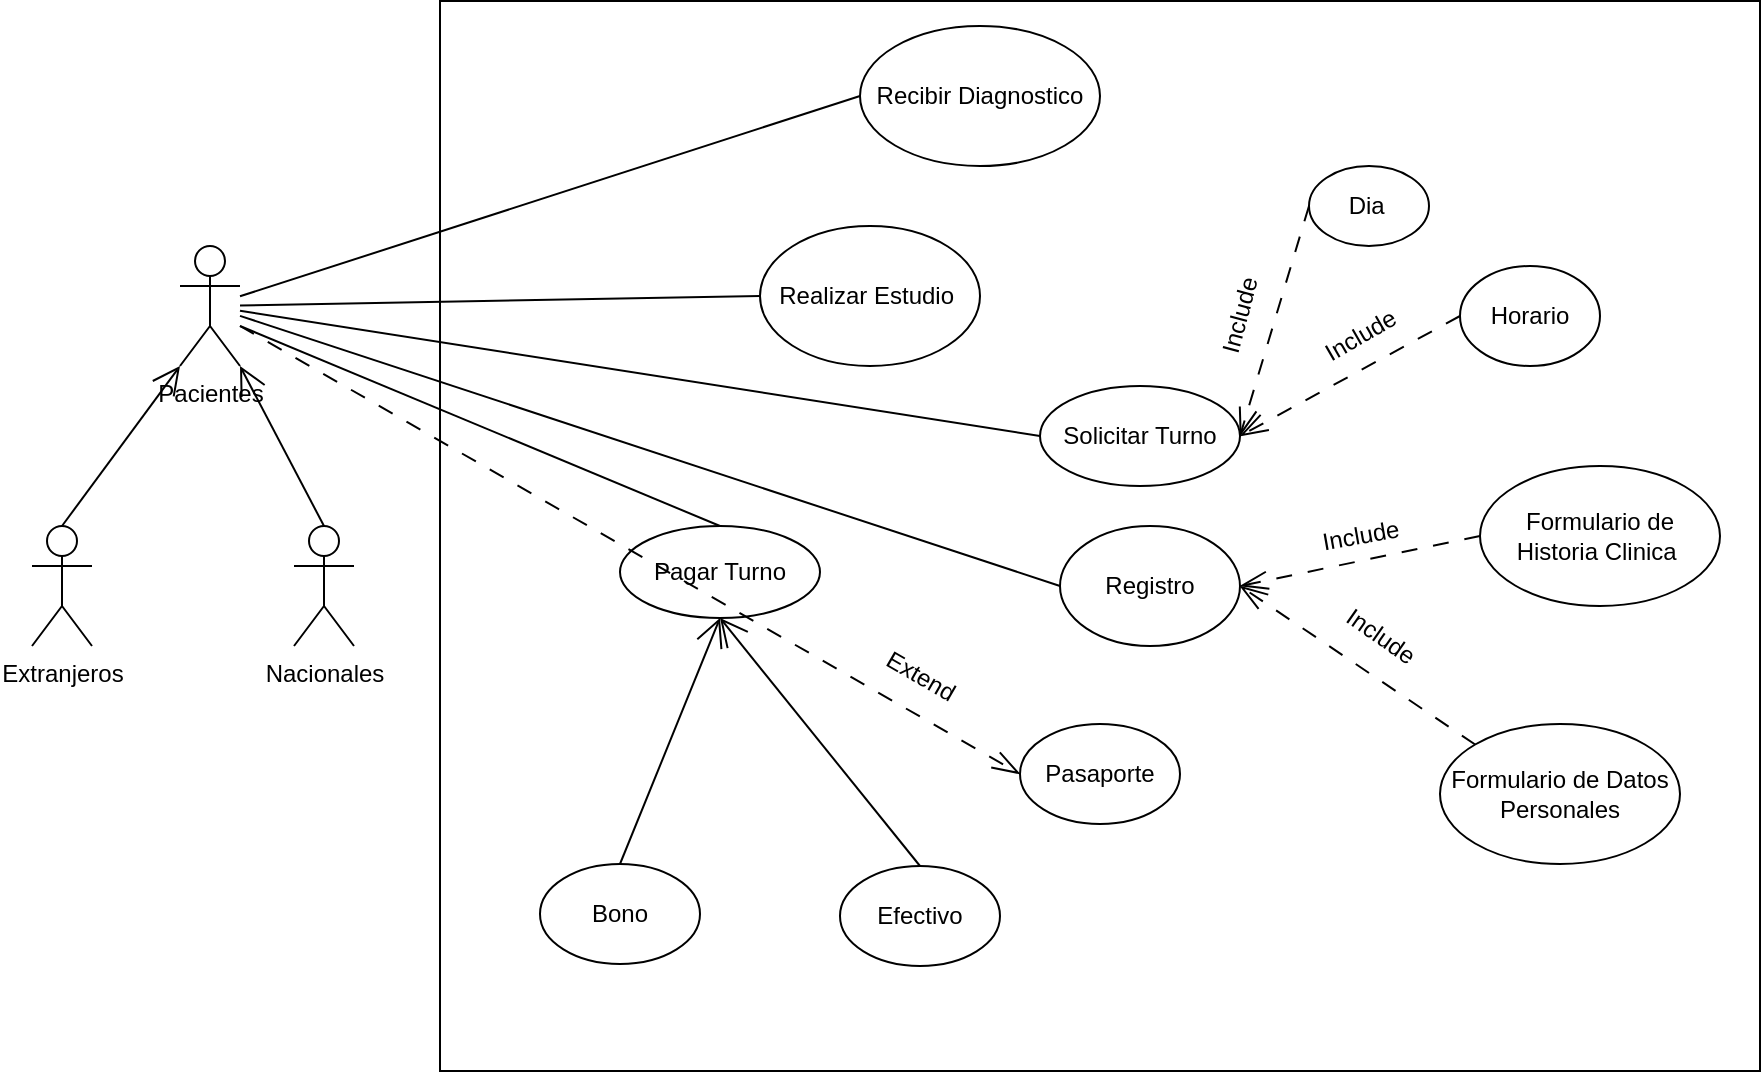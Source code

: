 <mxfile version="22.1.2" type="device">
  <diagram name="Página-1" id="qtKW7JF8KtFmzrl0d0Nw">
    <mxGraphModel dx="366" dy="276" grid="1" gridSize="10" guides="1" tooltips="1" connect="1" arrows="1" fold="1" page="1" pageScale="1" pageWidth="1169" pageHeight="827" math="0" shadow="0">
      <root>
        <mxCell id="0" />
        <mxCell id="1" parent="0" />
        <mxCell id="U9h7stLpUfRjREaRsT8t-45" value="" style="html=1;whiteSpace=wrap;fillColor=none;movable=0;resizable=0;rotatable=0;deletable=0;editable=0;locked=1;connectable=0;" parent="1" vertex="1">
          <mxGeometry x="240" y="17.5" width="660" height="535" as="geometry" />
        </mxCell>
        <mxCell id="U9h7stLpUfRjREaRsT8t-2" value="Pacientes" style="shape=umlActor;verticalLabelPosition=bottom;verticalAlign=top;html=1;" parent="1" vertex="1">
          <mxGeometry x="110" y="140" width="30" height="60" as="geometry" />
        </mxCell>
        <mxCell id="U9h7stLpUfRjREaRsT8t-3" value="Extranjeros" style="shape=umlActor;verticalLabelPosition=bottom;verticalAlign=top;html=1;" parent="1" vertex="1">
          <mxGeometry x="36" y="280" width="30" height="60" as="geometry" />
        </mxCell>
        <mxCell id="U9h7stLpUfRjREaRsT8t-5" value="Nacionales" style="shape=umlActor;verticalLabelPosition=bottom;verticalAlign=top;html=1;" parent="1" vertex="1">
          <mxGeometry x="167" y="280" width="30" height="60" as="geometry" />
        </mxCell>
        <mxCell id="U9h7stLpUfRjREaRsT8t-15" value="" style="endArrow=none;endFill=0;endSize=12;html=1;rounded=0;entryX=0.5;entryY=0;entryDx=0;entryDy=0;" parent="1" target="U9h7stLpUfRjREaRsT8t-20" edge="1">
          <mxGeometry width="160" relative="1" as="geometry">
            <mxPoint x="140" y="180" as="sourcePoint" />
            <mxPoint x="120" y="400" as="targetPoint" />
            <Array as="points" />
          </mxGeometry>
        </mxCell>
        <mxCell id="U9h7stLpUfRjREaRsT8t-17" value="" style="endArrow=open;endFill=1;endSize=12;html=1;rounded=0;entryX=1;entryY=1;entryDx=0;entryDy=0;entryPerimeter=0;exitX=0.5;exitY=0;exitDx=0;exitDy=0;exitPerimeter=0;" parent="1" source="U9h7stLpUfRjREaRsT8t-5" target="U9h7stLpUfRjREaRsT8t-2" edge="1">
          <mxGeometry width="160" relative="1" as="geometry">
            <mxPoint x="180" y="270" as="sourcePoint" />
            <mxPoint x="150" y="210" as="targetPoint" />
            <Array as="points" />
          </mxGeometry>
        </mxCell>
        <mxCell id="U9h7stLpUfRjREaRsT8t-19" value="" style="endArrow=open;endFill=1;endSize=12;html=1;rounded=0;exitX=0.5;exitY=0;exitDx=0;exitDy=0;exitPerimeter=0;" parent="1" source="U9h7stLpUfRjREaRsT8t-3" edge="1">
          <mxGeometry width="160" relative="1" as="geometry">
            <mxPoint x="52" y="270" as="sourcePoint" />
            <mxPoint x="110" y="200" as="targetPoint" />
            <Array as="points" />
          </mxGeometry>
        </mxCell>
        <mxCell id="U9h7stLpUfRjREaRsT8t-20" value="Pagar Turno" style="ellipse;whiteSpace=wrap;html=1;" parent="1" vertex="1">
          <mxGeometry x="330" y="280" width="100" height="46" as="geometry" />
        </mxCell>
        <mxCell id="U9h7stLpUfRjREaRsT8t-21" value="Efectivo" style="ellipse;whiteSpace=wrap;html=1;" parent="1" vertex="1">
          <mxGeometry x="440" y="450" width="80" height="50" as="geometry" />
        </mxCell>
        <mxCell id="U9h7stLpUfRjREaRsT8t-22" value="Bono" style="ellipse;whiteSpace=wrap;html=1;" parent="1" vertex="1">
          <mxGeometry x="290" y="449" width="80" height="50" as="geometry" />
        </mxCell>
        <mxCell id="U9h7stLpUfRjREaRsT8t-23" value="" style="endArrow=open;endFill=1;endSize=12;html=1;rounded=0;exitX=0.5;exitY=0;exitDx=0;exitDy=0;entryX=0.5;entryY=1;entryDx=0;entryDy=0;strokeColor=default;" parent="1" source="U9h7stLpUfRjREaRsT8t-21" target="U9h7stLpUfRjREaRsT8t-20" edge="1">
          <mxGeometry width="160" relative="1" as="geometry">
            <mxPoint x="320" y="454" as="sourcePoint" />
            <mxPoint x="480" y="454" as="targetPoint" />
          </mxGeometry>
        </mxCell>
        <mxCell id="U9h7stLpUfRjREaRsT8t-24" value="" style="endArrow=open;endFill=1;endSize=12;html=1;rounded=0;exitX=0.5;exitY=0;exitDx=0;exitDy=0;entryX=0.5;entryY=1;entryDx=0;entryDy=0;strokeColor=default;" parent="1" source="U9h7stLpUfRjREaRsT8t-22" target="U9h7stLpUfRjREaRsT8t-20" edge="1">
          <mxGeometry width="160" relative="1" as="geometry">
            <mxPoint x="50" y="614" as="sourcePoint" />
            <mxPoint x="115" y="564" as="targetPoint" />
          </mxGeometry>
        </mxCell>
        <mxCell id="U9h7stLpUfRjREaRsT8t-25" value="Registro" style="ellipse;whiteSpace=wrap;html=1;" parent="1" vertex="1">
          <mxGeometry x="550" y="280" width="90" height="60" as="geometry" />
        </mxCell>
        <mxCell id="U9h7stLpUfRjREaRsT8t-26" value="Formulario de Datos Personales" style="ellipse;whiteSpace=wrap;html=1;" parent="1" vertex="1">
          <mxGeometry x="740" y="379" width="120" height="70" as="geometry" />
        </mxCell>
        <mxCell id="U9h7stLpUfRjREaRsT8t-27" value="Formulario de Historia Clinica&amp;nbsp;" style="ellipse;whiteSpace=wrap;html=1;" parent="1" vertex="1">
          <mxGeometry x="760" y="250" width="120" height="70" as="geometry" />
        </mxCell>
        <mxCell id="U9h7stLpUfRjREaRsT8t-28" value="Pasaporte" style="ellipse;whiteSpace=wrap;html=1;" parent="1" vertex="1">
          <mxGeometry x="530" y="379" width="80" height="50" as="geometry" />
        </mxCell>
        <mxCell id="U9h7stLpUfRjREaRsT8t-29" value="Solicitar Turno" style="ellipse;whiteSpace=wrap;html=1;" parent="1" vertex="1">
          <mxGeometry x="540" y="210" width="100" height="50" as="geometry" />
        </mxCell>
        <mxCell id="U9h7stLpUfRjREaRsT8t-30" value="Dia&amp;nbsp;" style="ellipse;whiteSpace=wrap;html=1;" parent="1" vertex="1">
          <mxGeometry x="674.5" y="100" width="60" height="40" as="geometry" />
        </mxCell>
        <mxCell id="U9h7stLpUfRjREaRsT8t-31" value="Horario" style="ellipse;whiteSpace=wrap;html=1;" parent="1" vertex="1">
          <mxGeometry x="750" y="150" width="70" height="50" as="geometry" />
        </mxCell>
        <mxCell id="U9h7stLpUfRjREaRsT8t-32" value="Realizar&amp;nbsp;Estudio&amp;nbsp;" style="ellipse;whiteSpace=wrap;html=1;" parent="1" vertex="1">
          <mxGeometry x="400" y="130" width="110" height="70" as="geometry" />
        </mxCell>
        <mxCell id="U9h7stLpUfRjREaRsT8t-33" value="Recibir Diagnostico" style="ellipse;whiteSpace=wrap;html=1;" parent="1" vertex="1">
          <mxGeometry x="450" y="30" width="120" height="70" as="geometry" />
        </mxCell>
        <mxCell id="U9h7stLpUfRjREaRsT8t-34" value="" style="endArrow=none;endFill=0;endSize=12;html=1;rounded=0;entryX=0;entryY=0.5;entryDx=0;entryDy=0;" parent="1" source="U9h7stLpUfRjREaRsT8t-2" target="U9h7stLpUfRjREaRsT8t-29" edge="1">
          <mxGeometry width="160" relative="1" as="geometry">
            <mxPoint x="340" y="260" as="sourcePoint" />
            <mxPoint x="500" y="260" as="targetPoint" />
          </mxGeometry>
        </mxCell>
        <mxCell id="U9h7stLpUfRjREaRsT8t-35" value="" style="endArrow=openThin;endFill=0;endSize=12;html=1;rounded=0;exitX=0;exitY=0.5;exitDx=0;exitDy=0;entryX=1;entryY=0.5;entryDx=0;entryDy=0;dashed=1;dashPattern=8 8;" parent="1" source="U9h7stLpUfRjREaRsT8t-30" target="U9h7stLpUfRjREaRsT8t-29" edge="1">
          <mxGeometry width="160" relative="1" as="geometry">
            <mxPoint x="500" y="260" as="sourcePoint" />
            <mxPoint x="340" y="260" as="targetPoint" />
          </mxGeometry>
        </mxCell>
        <mxCell id="U9h7stLpUfRjREaRsT8t-36" value="" style="endArrow=openThin;endFill=0;endSize=12;html=1;rounded=0;exitX=0;exitY=0.5;exitDx=0;exitDy=0;entryX=1;entryY=0.5;entryDx=0;entryDy=0;dashed=1;dashPattern=8 8;targetPerimeterSpacing=0;" parent="1" source="U9h7stLpUfRjREaRsT8t-31" target="U9h7stLpUfRjREaRsT8t-29" edge="1">
          <mxGeometry width="160" relative="1" as="geometry">
            <mxPoint x="500" y="260" as="sourcePoint" />
            <mxPoint x="340" y="260" as="targetPoint" />
          </mxGeometry>
        </mxCell>
        <mxCell id="U9h7stLpUfRjREaRsT8t-37" value="" style="endArrow=none;endFill=0;endSize=12;html=1;rounded=0;entryX=0;entryY=0.5;entryDx=0;entryDy=0;" parent="1" source="U9h7stLpUfRjREaRsT8t-2" target="U9h7stLpUfRjREaRsT8t-32" edge="1">
          <mxGeometry width="160" relative="1" as="geometry">
            <mxPoint x="340" y="260" as="sourcePoint" />
            <mxPoint x="500" y="260" as="targetPoint" />
          </mxGeometry>
        </mxCell>
        <mxCell id="U9h7stLpUfRjREaRsT8t-38" value="" style="endArrow=none;endFill=0;endSize=12;html=1;rounded=0;entryX=0;entryY=0.5;entryDx=0;entryDy=0;" parent="1" source="U9h7stLpUfRjREaRsT8t-2" target="U9h7stLpUfRjREaRsT8t-33" edge="1">
          <mxGeometry width="160" relative="1" as="geometry">
            <mxPoint x="140" y="190" as="sourcePoint" />
            <mxPoint x="260" y="132" as="targetPoint" />
          </mxGeometry>
        </mxCell>
        <mxCell id="U9h7stLpUfRjREaRsT8t-39" value="" style="endArrow=openThin;endFill=0;endSize=12;html=1;rounded=0;entryX=0;entryY=0.5;entryDx=0;entryDy=0;dashed=1;dashPattern=8 8;" parent="1" target="U9h7stLpUfRjREaRsT8t-28" edge="1">
          <mxGeometry width="160" relative="1" as="geometry">
            <mxPoint x="140" y="180" as="sourcePoint" />
            <mxPoint x="500" y="260" as="targetPoint" />
          </mxGeometry>
        </mxCell>
        <mxCell id="U9h7stLpUfRjREaRsT8t-40" value="" style="endArrow=none;endFill=0;endSize=12;html=1;rounded=0;entryX=0;entryY=0.5;entryDx=0;entryDy=0;" parent="1" source="U9h7stLpUfRjREaRsT8t-2" target="U9h7stLpUfRjREaRsT8t-25" edge="1">
          <mxGeometry width="160" relative="1" as="geometry">
            <mxPoint x="340" y="260" as="sourcePoint" />
            <mxPoint x="500" y="260" as="targetPoint" />
          </mxGeometry>
        </mxCell>
        <mxCell id="U9h7stLpUfRjREaRsT8t-41" value="" style="endArrow=openThin;endFill=0;endSize=12;html=1;rounded=0;exitX=0;exitY=0.5;exitDx=0;exitDy=0;entryX=1;entryY=0.5;entryDx=0;entryDy=0;dashed=1;dashPattern=8 8;" parent="1" source="U9h7stLpUfRjREaRsT8t-27" target="U9h7stLpUfRjREaRsT8t-25" edge="1">
          <mxGeometry width="160" relative="1" as="geometry">
            <mxPoint x="500" y="260" as="sourcePoint" />
            <mxPoint x="340" y="260" as="targetPoint" />
          </mxGeometry>
        </mxCell>
        <mxCell id="U9h7stLpUfRjREaRsT8t-42" value="" style="endArrow=openThin;endFill=0;endSize=12;html=1;rounded=0;exitX=0;exitY=0;exitDx=0;exitDy=0;entryX=1;entryY=0.5;entryDx=0;entryDy=0;dashed=1;dashPattern=8 8;" parent="1" source="U9h7stLpUfRjREaRsT8t-26" target="U9h7stLpUfRjREaRsT8t-25" edge="1">
          <mxGeometry width="160" relative="1" as="geometry">
            <mxPoint x="500" y="260" as="sourcePoint" />
            <mxPoint x="340" y="260" as="targetPoint" />
          </mxGeometry>
        </mxCell>
        <mxCell id="U9h7stLpUfRjREaRsT8t-47" value="Extend" style="text;html=1;align=center;verticalAlign=middle;resizable=0;points=[];autosize=1;strokeColor=none;fillColor=none;rotation=30;" parent="1" vertex="1">
          <mxGeometry x="450" y="340" width="60" height="30" as="geometry" />
        </mxCell>
        <mxCell id="U9h7stLpUfRjREaRsT8t-48" value="Include" style="text;html=1;align=center;verticalAlign=middle;resizable=0;points=[];autosize=1;strokeColor=none;fillColor=none;rotation=-10;" parent="1" vertex="1">
          <mxGeometry x="670" y="270" width="60" height="30" as="geometry" />
        </mxCell>
        <mxCell id="U9h7stLpUfRjREaRsT8t-49" value="Include" style="text;html=1;align=center;verticalAlign=middle;resizable=0;points=[];autosize=1;strokeColor=none;fillColor=none;rotation=-30;" parent="1" vertex="1">
          <mxGeometry x="670" y="170" width="60" height="30" as="geometry" />
        </mxCell>
        <mxCell id="U9h7stLpUfRjREaRsT8t-50" value="Include" style="text;html=1;align=center;verticalAlign=middle;resizable=0;points=[];autosize=1;strokeColor=none;fillColor=none;rotation=35;" parent="1" vertex="1">
          <mxGeometry x="680" y="320" width="60" height="30" as="geometry" />
        </mxCell>
        <mxCell id="U9h7stLpUfRjREaRsT8t-51" value="Include" style="text;html=1;align=center;verticalAlign=middle;resizable=0;points=[];autosize=1;strokeColor=none;fillColor=none;rotation=-75;" parent="1" vertex="1">
          <mxGeometry x="610" y="160" width="60" height="30" as="geometry" />
        </mxCell>
      </root>
    </mxGraphModel>
  </diagram>
</mxfile>
